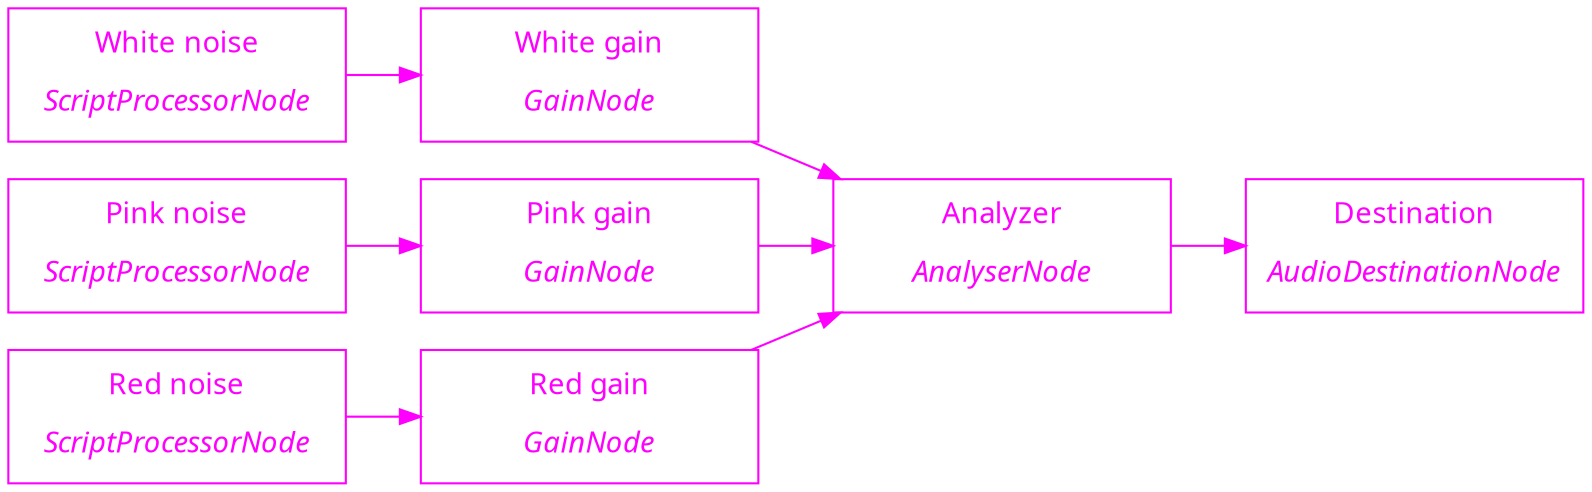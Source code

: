 digraph {
  rankdir="LR";

  graph [bgcolor="transparent", color="magenta", fontcolor="magenta", fontname="Sans-Serif"];
  node [bgcolor="transparent", color="magenta", fontcolor="magenta", fontname="Sans-Serif", margin="0,0.15", shape="box", width="2.25"];
  edge [bgcolor="transparent", color="magenta", fontcolor="magenta", fontname="Sans-Serif"];

  white_noise -> white_gain -> analyzer;
  pink_noise -> pink_gain -> analyzer;
  red_noise -> red_gain -> analyzer;
  analyzer -> destination;

  white_noise [label=<White noise<br/><br/><i>ScriptProcessorNode</i>>];
  pink_noise [label=<Pink noise<br/><br/><i>ScriptProcessorNode</i>>];
  red_noise [label=<Red noise<br/><br/><i>ScriptProcessorNode</i>>];
  white_gain [label=<White gain<br/><br/><i>GainNode</i>>];
  pink_gain [label=<Pink gain<br/><br/><i>GainNode</i>>];
  red_gain [label=<Red gain<br/><br/><i>GainNode</i>>];
  analyzer [label=<Analyzer<br/><br/><i>AnalyserNode</i>>];
  destination [label=<Destination<br/><br/><i>AudioDestinationNode</i>>];
}
